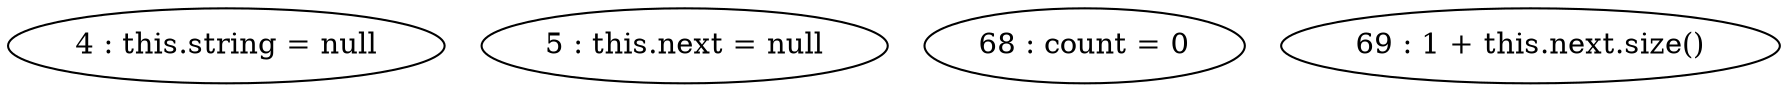 digraph G {
"4 : this.string = null"
"5 : this.next = null"
"68 : count = 0"
"69 : 1 + this.next.size()"
}